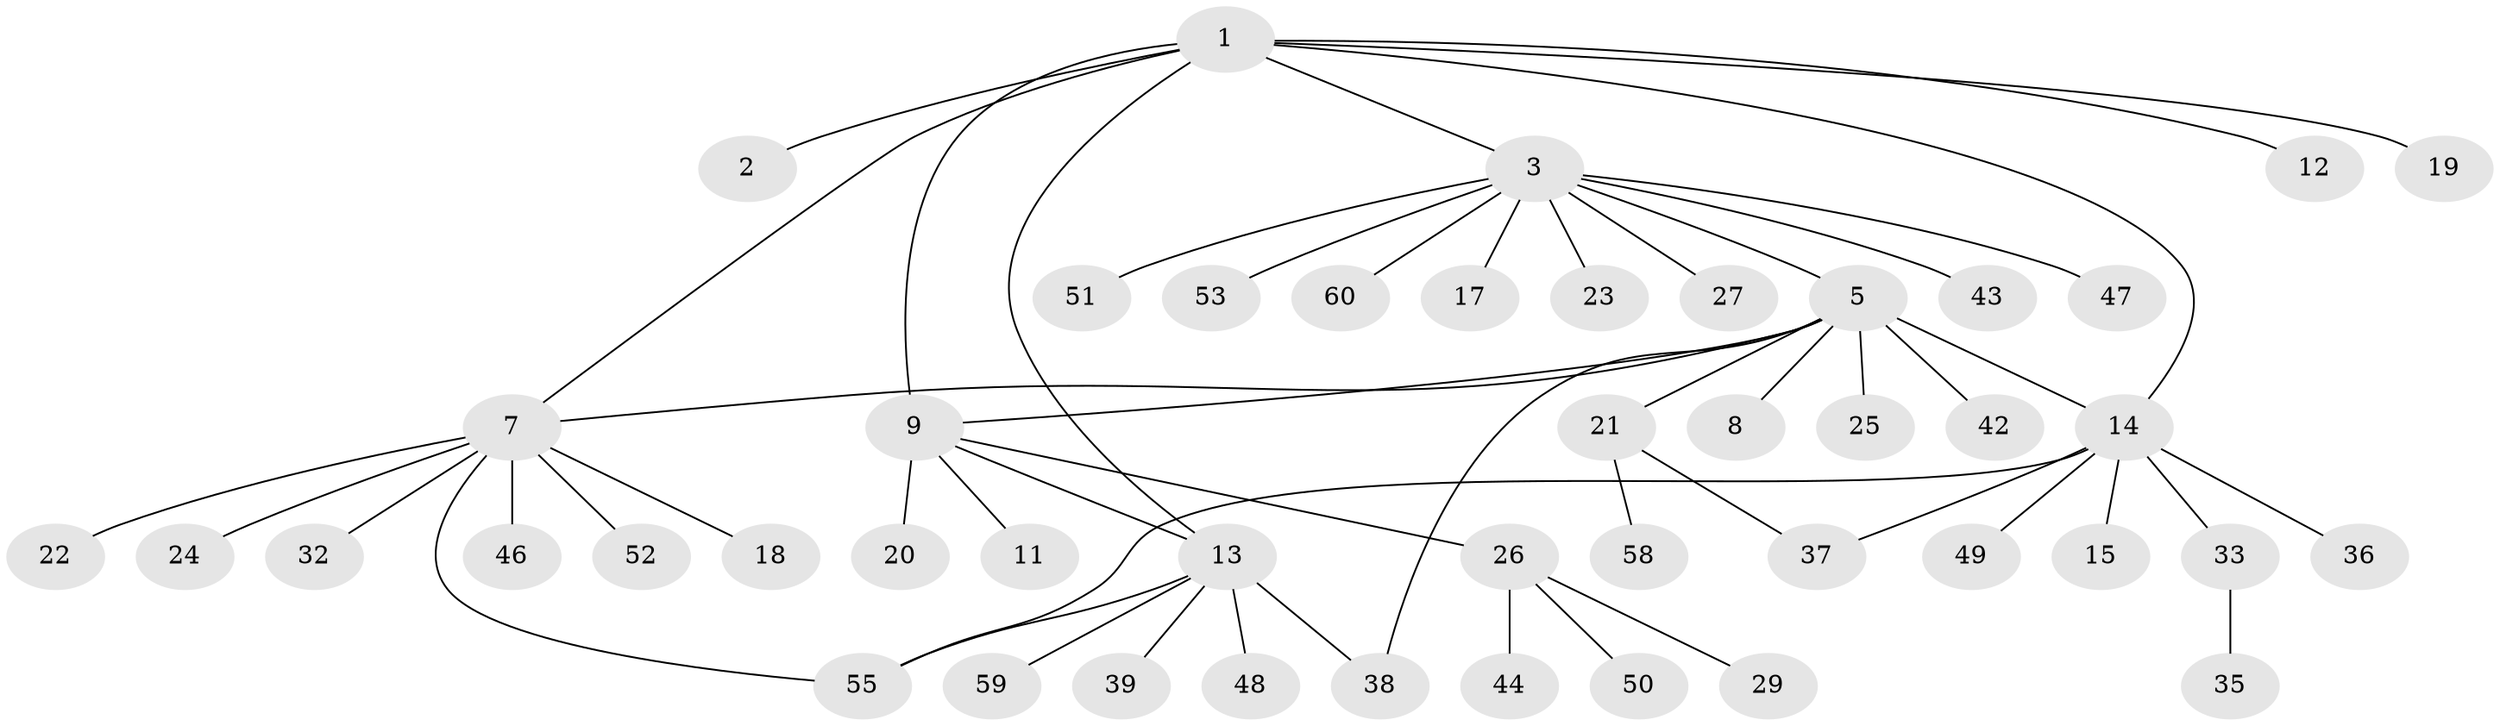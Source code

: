 // original degree distribution, {9: 0.03333333333333333, 1: 0.65, 11: 0.016666666666666666, 3: 0.06666666666666667, 8: 0.016666666666666666, 6: 0.016666666666666666, 7: 0.03333333333333333, 5: 0.03333333333333333, 2: 0.11666666666666667, 4: 0.016666666666666666}
// Generated by graph-tools (version 1.1) at 2025/41/03/06/25 10:41:48]
// undirected, 46 vertices, 53 edges
graph export_dot {
graph [start="1"]
  node [color=gray90,style=filled];
  1 [super="+4"];
  2;
  3 [super="+6"];
  5 [super="+16"];
  7 [super="+10"];
  8;
  9 [super="+30"];
  11;
  12;
  13 [super="+31"];
  14 [super="+28"];
  15;
  17;
  18 [super="+34"];
  19;
  20;
  21 [super="+45"];
  22;
  23;
  24;
  25;
  26 [super="+40"];
  27;
  29;
  32;
  33 [super="+41"];
  35;
  36;
  37;
  38 [super="+56"];
  39;
  42;
  43;
  44;
  46;
  47;
  48;
  49;
  50 [super="+54"];
  51;
  52;
  53 [super="+57"];
  55;
  58;
  59;
  60;
  1 -- 2;
  1 -- 3;
  1 -- 12;
  1 -- 13;
  1 -- 14;
  1 -- 19;
  1 -- 7;
  1 -- 9;
  3 -- 5;
  3 -- 17;
  3 -- 23;
  3 -- 27;
  3 -- 43;
  3 -- 47;
  3 -- 51;
  3 -- 53;
  3 -- 60;
  5 -- 7;
  5 -- 8;
  5 -- 14;
  5 -- 25;
  5 -- 42;
  5 -- 38;
  5 -- 9;
  5 -- 21;
  7 -- 18;
  7 -- 32;
  7 -- 46;
  7 -- 52;
  7 -- 55;
  7 -- 22;
  7 -- 24;
  9 -- 11;
  9 -- 13;
  9 -- 20;
  9 -- 26;
  13 -- 39;
  13 -- 48;
  13 -- 55;
  13 -- 59;
  13 -- 38;
  14 -- 15;
  14 -- 33;
  14 -- 36;
  14 -- 37;
  14 -- 49;
  14 -- 55;
  21 -- 37;
  21 -- 58;
  26 -- 29;
  26 -- 44;
  26 -- 50;
  33 -- 35;
}
